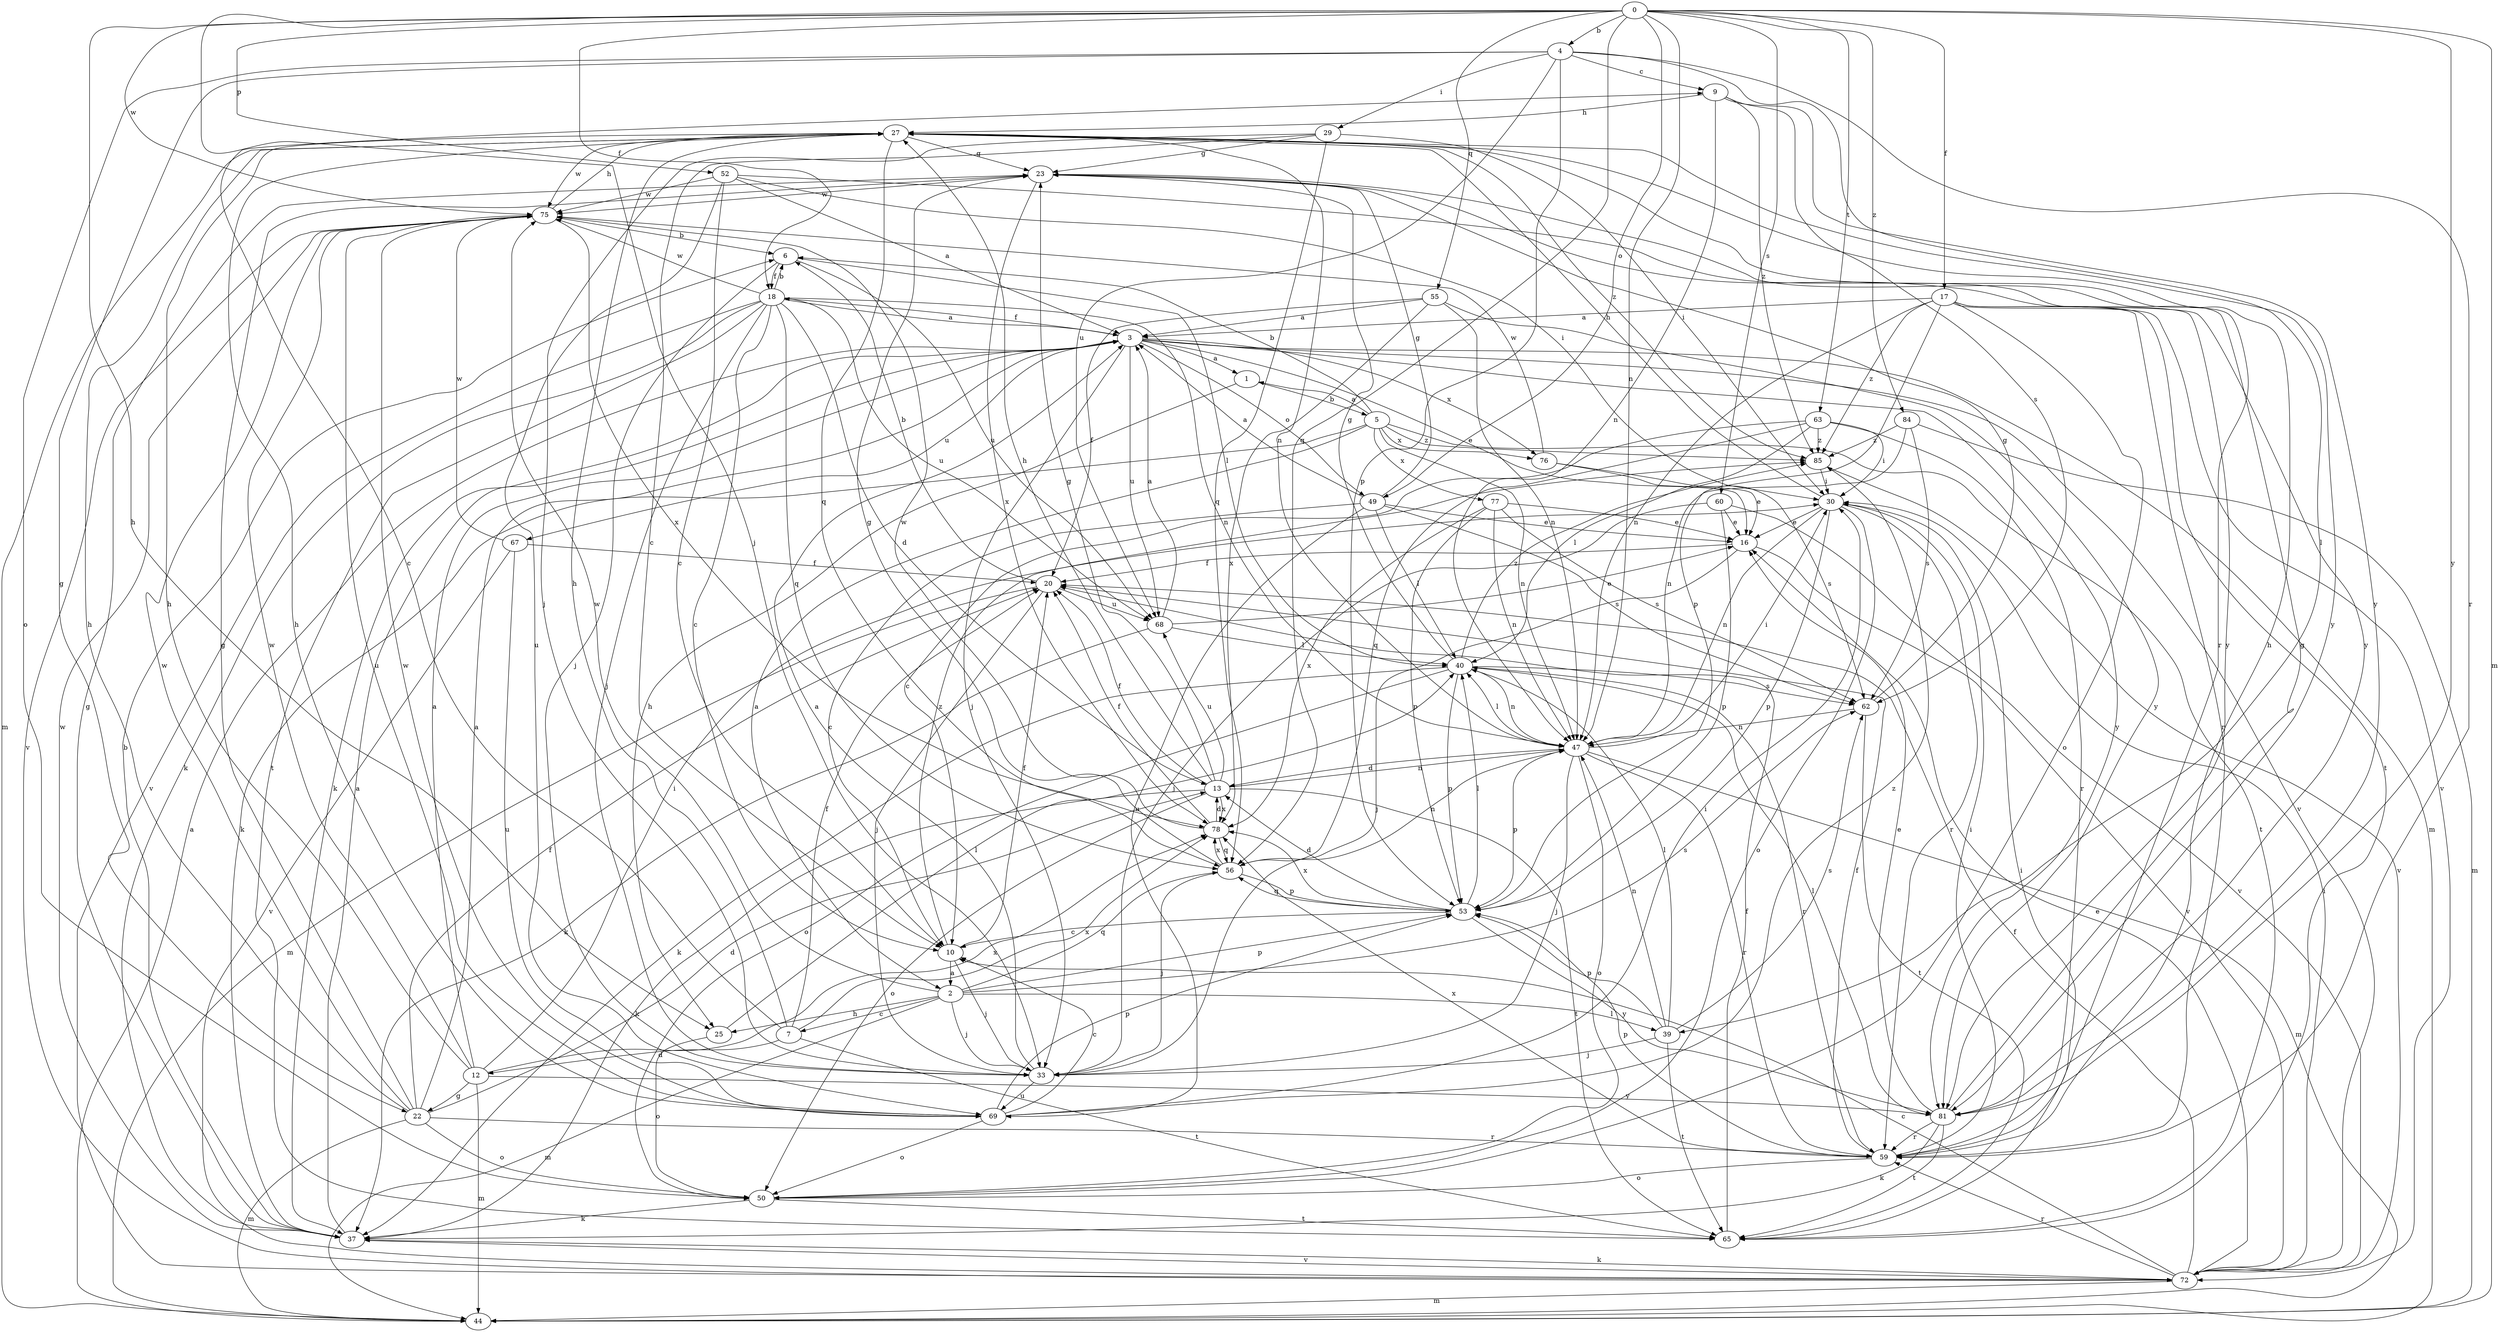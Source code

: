 strict digraph  {
0;
1;
2;
3;
4;
5;
6;
7;
9;
10;
12;
13;
16;
17;
18;
20;
22;
23;
25;
27;
29;
30;
33;
37;
39;
40;
44;
47;
49;
50;
52;
53;
55;
56;
59;
60;
62;
63;
65;
67;
68;
69;
72;
75;
76;
77;
78;
81;
84;
85;
0 -> 4  [label=b];
0 -> 17  [label=f];
0 -> 18  [label=f];
0 -> 25  [label=h];
0 -> 33  [label=j];
0 -> 44  [label=m];
0 -> 47  [label=n];
0 -> 49  [label=o];
0 -> 52  [label=p];
0 -> 55  [label=q];
0 -> 56  [label=q];
0 -> 60  [label=s];
0 -> 63  [label=t];
0 -> 75  [label=w];
0 -> 81  [label=y];
0 -> 84  [label=z];
1 -> 5  [label=b];
1 -> 25  [label=h];
2 -> 7  [label=c];
2 -> 25  [label=h];
2 -> 33  [label=j];
2 -> 39  [label=l];
2 -> 44  [label=m];
2 -> 53  [label=p];
2 -> 56  [label=q];
2 -> 62  [label=s];
2 -> 75  [label=w];
3 -> 1  [label=a];
3 -> 16  [label=e];
3 -> 18  [label=f];
3 -> 33  [label=j];
3 -> 37  [label=k];
3 -> 44  [label=m];
3 -> 49  [label=o];
3 -> 67  [label=u];
3 -> 68  [label=u];
3 -> 72  [label=v];
3 -> 76  [label=x];
3 -> 81  [label=y];
4 -> 9  [label=c];
4 -> 22  [label=g];
4 -> 29  [label=i];
4 -> 39  [label=l];
4 -> 50  [label=o];
4 -> 53  [label=p];
4 -> 59  [label=r];
4 -> 68  [label=u];
5 -> 1  [label=a];
5 -> 2  [label=a];
5 -> 6  [label=b];
5 -> 37  [label=k];
5 -> 47  [label=n];
5 -> 65  [label=t];
5 -> 76  [label=x];
5 -> 77  [label=x];
5 -> 85  [label=z];
6 -> 18  [label=f];
6 -> 33  [label=j];
6 -> 40  [label=l];
6 -> 68  [label=u];
7 -> 9  [label=c];
7 -> 12  [label=d];
7 -> 20  [label=f];
7 -> 27  [label=h];
7 -> 65  [label=t];
7 -> 78  [label=x];
9 -> 27  [label=h];
9 -> 47  [label=n];
9 -> 62  [label=s];
9 -> 81  [label=y];
9 -> 85  [label=z];
10 -> 2  [label=a];
10 -> 20  [label=f];
10 -> 33  [label=j];
10 -> 85  [label=z];
12 -> 3  [label=a];
12 -> 22  [label=g];
12 -> 27  [label=h];
12 -> 30  [label=i];
12 -> 44  [label=m];
12 -> 75  [label=w];
12 -> 78  [label=x];
12 -> 81  [label=y];
13 -> 20  [label=f];
13 -> 23  [label=g];
13 -> 27  [label=h];
13 -> 37  [label=k];
13 -> 47  [label=n];
13 -> 50  [label=o];
13 -> 65  [label=t];
13 -> 68  [label=u];
13 -> 78  [label=x];
16 -> 20  [label=f];
16 -> 33  [label=j];
16 -> 72  [label=v];
17 -> 3  [label=a];
17 -> 47  [label=n];
17 -> 50  [label=o];
17 -> 53  [label=p];
17 -> 59  [label=r];
17 -> 65  [label=t];
17 -> 72  [label=v];
17 -> 85  [label=z];
18 -> 3  [label=a];
18 -> 6  [label=b];
18 -> 10  [label=c];
18 -> 13  [label=d];
18 -> 33  [label=j];
18 -> 37  [label=k];
18 -> 47  [label=n];
18 -> 56  [label=q];
18 -> 65  [label=t];
18 -> 68  [label=u];
18 -> 72  [label=v];
18 -> 75  [label=w];
20 -> 6  [label=b];
20 -> 33  [label=j];
20 -> 44  [label=m];
20 -> 68  [label=u];
22 -> 3  [label=a];
22 -> 13  [label=d];
22 -> 20  [label=f];
22 -> 23  [label=g];
22 -> 27  [label=h];
22 -> 44  [label=m];
22 -> 50  [label=o];
22 -> 59  [label=r];
22 -> 75  [label=w];
23 -> 75  [label=w];
23 -> 78  [label=x];
23 -> 81  [label=y];
25 -> 40  [label=l];
25 -> 50  [label=o];
27 -> 23  [label=g];
27 -> 44  [label=m];
27 -> 47  [label=n];
27 -> 56  [label=q];
27 -> 59  [label=r];
27 -> 75  [label=w];
27 -> 81  [label=y];
27 -> 85  [label=z];
29 -> 10  [label=c];
29 -> 23  [label=g];
29 -> 30  [label=i];
29 -> 33  [label=j];
29 -> 56  [label=q];
30 -> 16  [label=e];
30 -> 27  [label=h];
30 -> 47  [label=n];
30 -> 50  [label=o];
30 -> 53  [label=p];
30 -> 59  [label=r];
33 -> 3  [label=a];
33 -> 69  [label=u];
37 -> 3  [label=a];
37 -> 6  [label=b];
37 -> 23  [label=g];
37 -> 72  [label=v];
37 -> 75  [label=w];
39 -> 33  [label=j];
39 -> 40  [label=l];
39 -> 47  [label=n];
39 -> 53  [label=p];
39 -> 62  [label=s];
39 -> 65  [label=t];
40 -> 23  [label=g];
40 -> 37  [label=k];
40 -> 47  [label=n];
40 -> 50  [label=o];
40 -> 53  [label=p];
40 -> 59  [label=r];
40 -> 62  [label=s];
40 -> 85  [label=z];
44 -> 3  [label=a];
47 -> 13  [label=d];
47 -> 30  [label=i];
47 -> 33  [label=j];
47 -> 40  [label=l];
47 -> 44  [label=m];
47 -> 50  [label=o];
47 -> 53  [label=p];
47 -> 59  [label=r];
49 -> 3  [label=a];
49 -> 10  [label=c];
49 -> 16  [label=e];
49 -> 23  [label=g];
49 -> 40  [label=l];
49 -> 62  [label=s];
49 -> 69  [label=u];
50 -> 37  [label=k];
50 -> 65  [label=t];
52 -> 3  [label=a];
52 -> 10  [label=c];
52 -> 30  [label=i];
52 -> 69  [label=u];
52 -> 75  [label=w];
52 -> 81  [label=y];
53 -> 10  [label=c];
53 -> 13  [label=d];
53 -> 40  [label=l];
53 -> 56  [label=q];
53 -> 78  [label=x];
53 -> 81  [label=y];
55 -> 3  [label=a];
55 -> 20  [label=f];
55 -> 47  [label=n];
55 -> 78  [label=x];
55 -> 81  [label=y];
56 -> 23  [label=g];
56 -> 33  [label=j];
56 -> 47  [label=n];
56 -> 53  [label=p];
56 -> 78  [label=x];
59 -> 20  [label=f];
59 -> 27  [label=h];
59 -> 30  [label=i];
59 -> 50  [label=o];
59 -> 53  [label=p];
59 -> 78  [label=x];
60 -> 16  [label=e];
60 -> 33  [label=j];
60 -> 53  [label=p];
60 -> 72  [label=v];
62 -> 23  [label=g];
62 -> 47  [label=n];
62 -> 65  [label=t];
63 -> 10  [label=c];
63 -> 30  [label=i];
63 -> 40  [label=l];
63 -> 56  [label=q];
63 -> 59  [label=r];
63 -> 85  [label=z];
65 -> 20  [label=f];
65 -> 30  [label=i];
67 -> 20  [label=f];
67 -> 69  [label=u];
67 -> 72  [label=v];
67 -> 75  [label=w];
68 -> 3  [label=a];
68 -> 16  [label=e];
68 -> 37  [label=k];
68 -> 40  [label=l];
69 -> 10  [label=c];
69 -> 27  [label=h];
69 -> 30  [label=i];
69 -> 50  [label=o];
69 -> 53  [label=p];
69 -> 75  [label=w];
69 -> 85  [label=z];
72 -> 10  [label=c];
72 -> 16  [label=e];
72 -> 20  [label=f];
72 -> 30  [label=i];
72 -> 37  [label=k];
72 -> 44  [label=m];
72 -> 59  [label=r];
75 -> 6  [label=b];
75 -> 27  [label=h];
75 -> 69  [label=u];
75 -> 72  [label=v];
75 -> 78  [label=x];
76 -> 16  [label=e];
76 -> 62  [label=s];
76 -> 75  [label=w];
77 -> 16  [label=e];
77 -> 47  [label=n];
77 -> 53  [label=p];
77 -> 62  [label=s];
77 -> 78  [label=x];
78 -> 13  [label=d];
78 -> 20  [label=f];
78 -> 56  [label=q];
78 -> 75  [label=w];
81 -> 16  [label=e];
81 -> 23  [label=g];
81 -> 37  [label=k];
81 -> 40  [label=l];
81 -> 59  [label=r];
81 -> 65  [label=t];
84 -> 44  [label=m];
84 -> 47  [label=n];
84 -> 62  [label=s];
84 -> 85  [label=z];
85 -> 30  [label=i];
85 -> 72  [label=v];
}
